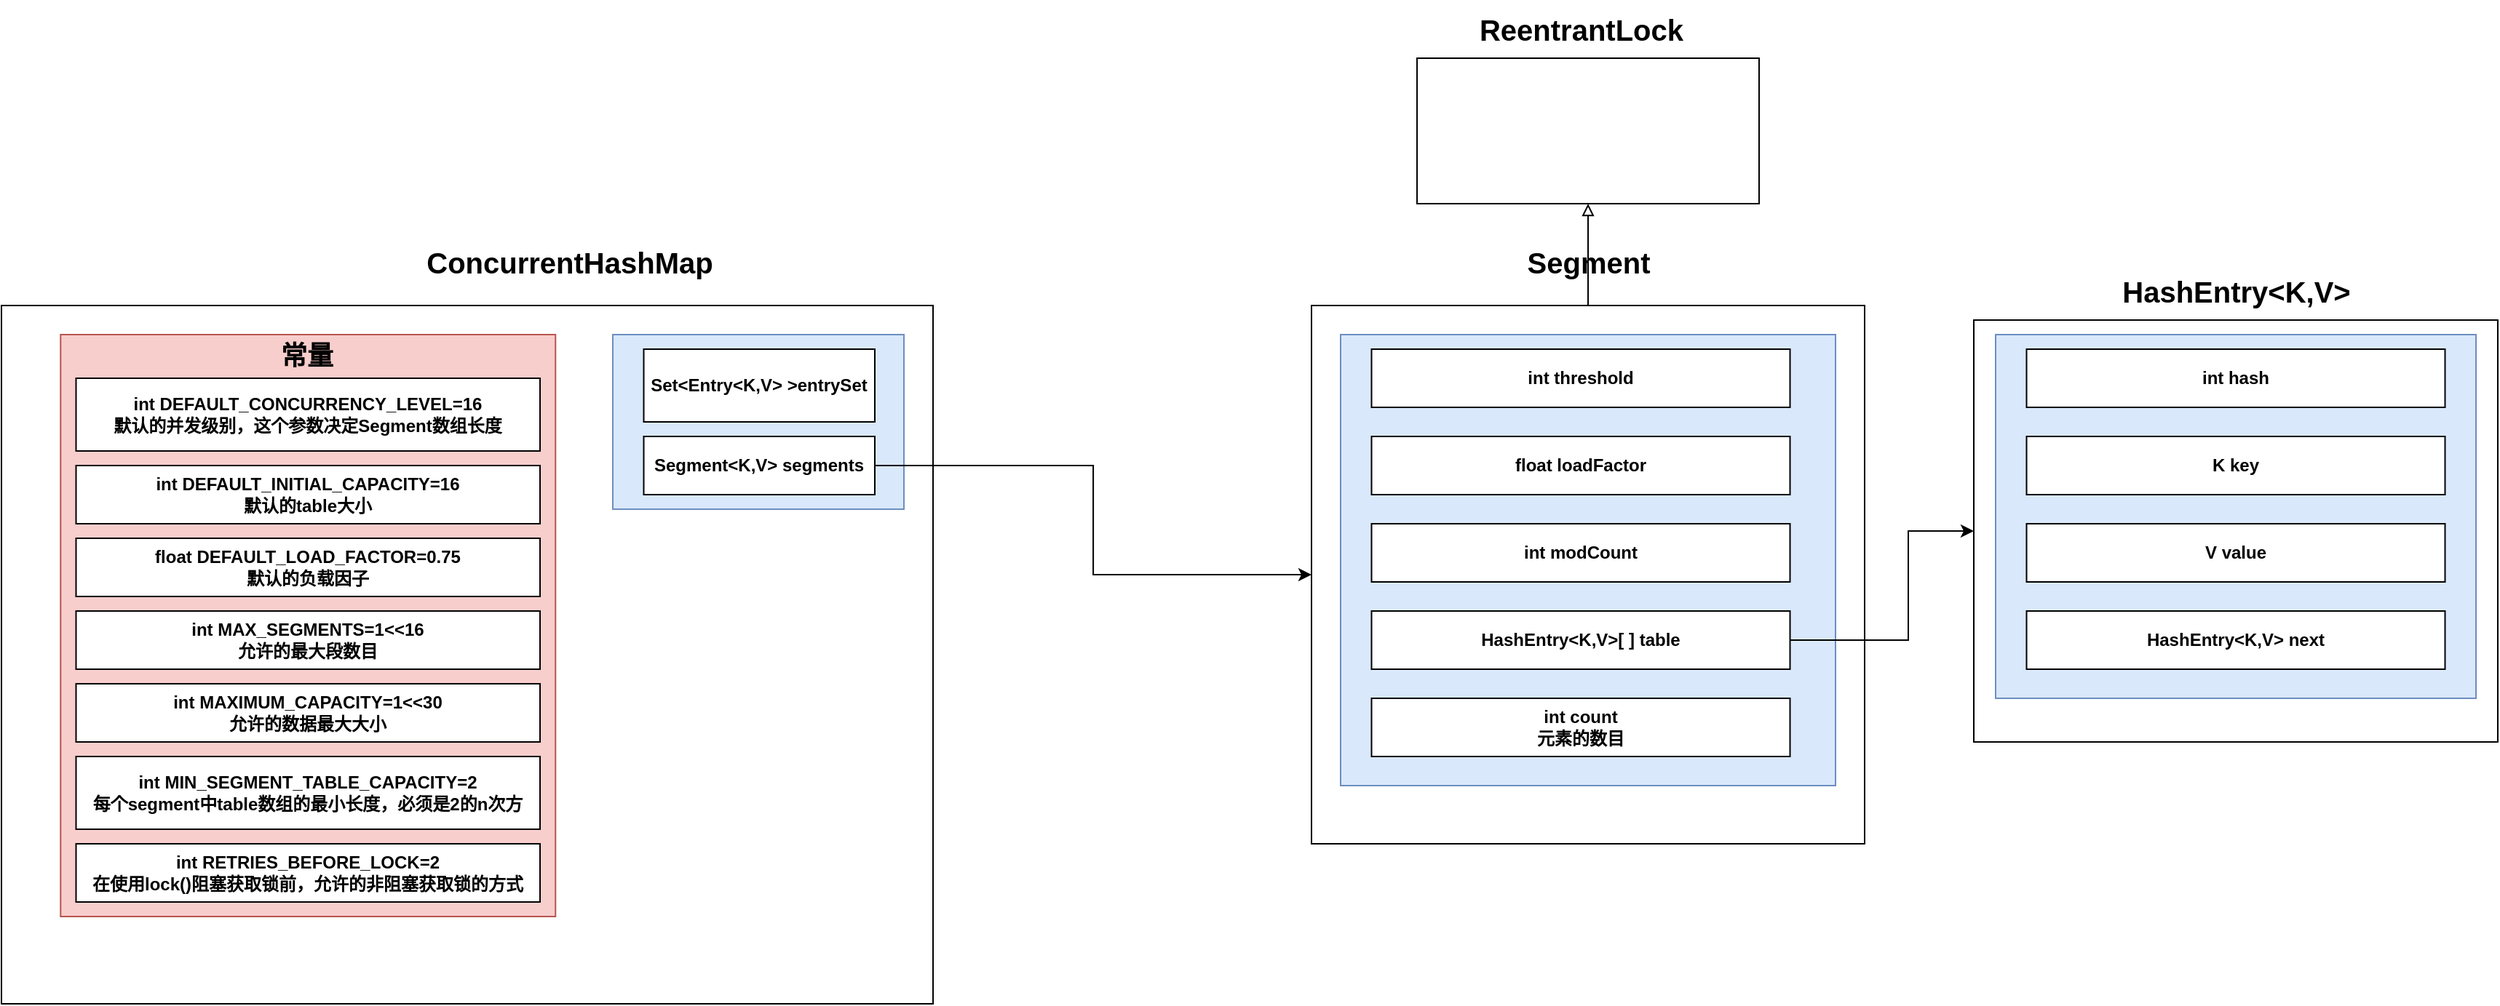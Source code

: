 <mxfile version="16.0.0" type="device"><diagram id="CHp2bhH4cSKFBbB1pREz" name="第 1 页"><mxGraphModel dx="1298" dy="892" grid="1" gridSize="10" guides="1" tooltips="1" connect="1" arrows="1" fold="1" page="1" pageScale="1" pageWidth="827" pageHeight="1169" math="0" shadow="0"><root><mxCell id="0"/><mxCell id="1" parent="0"/><mxCell id="19UiObgVhDwwae4mzDJN-1" value="" style="rounded=0;whiteSpace=wrap;html=1;" parent="1" vertex="1"><mxGeometry x="200" y="220" width="640" height="480" as="geometry"/></mxCell><mxCell id="19UiObgVhDwwae4mzDJN-2" value="&lt;b&gt;&lt;font style=&quot;font-size: 20px&quot;&gt;ConcurrentHashMap&lt;/font&gt;&lt;/b&gt;" style="text;html=1;strokeColor=none;fillColor=none;align=center;verticalAlign=middle;whiteSpace=wrap;rounded=0;" parent="1" vertex="1"><mxGeometry x="467.5" y="170" width="245" height="40" as="geometry"/></mxCell><mxCell id="19UiObgVhDwwae4mzDJN-3" value="" style="rounded=0;whiteSpace=wrap;html=1;fillColor=#f8cecc;strokeColor=#b85450;" parent="1" vertex="1"><mxGeometry x="240.63" y="240" width="340" height="400" as="geometry"/></mxCell><mxCell id="19UiObgVhDwwae4mzDJN-4" value="&lt;b&gt;int DEFAULT_CONCURRENCY_LEVEL=16&lt;br&gt;默认的并发级别，这个参数决定Segment数组长度&lt;/b&gt;" style="rounded=0;whiteSpace=wrap;html=1;" parent="1" vertex="1"><mxGeometry x="251.25" y="270" width="318.75" height="50" as="geometry"/></mxCell><mxCell id="19UiObgVhDwwae4mzDJN-5" value="&lt;b&gt;int DEFAULT_INITIAL_CAPACITY=16&lt;br&gt;默认的table大小&lt;br&gt;&lt;/b&gt;" style="rounded=0;whiteSpace=wrap;html=1;" parent="1" vertex="1"><mxGeometry x="251.25" y="330" width="318.75" height="40" as="geometry"/></mxCell><mxCell id="19UiObgVhDwwae4mzDJN-6" value="&lt;b&gt;&lt;font style=&quot;font-size: 18px&quot;&gt;常量&lt;/font&gt;&lt;/b&gt;" style="text;html=1;strokeColor=none;fillColor=none;align=center;verticalAlign=middle;whiteSpace=wrap;rounded=0;" parent="1" vertex="1"><mxGeometry x="370" y="240" width="80" height="30" as="geometry"/></mxCell><mxCell id="19UiObgVhDwwae4mzDJN-7" value="&lt;b&gt;float DEFAULT_LOAD_FACTOR=0.75&lt;br&gt;默认的负载因子&lt;br&gt;&lt;/b&gt;" style="rounded=0;whiteSpace=wrap;html=1;" parent="1" vertex="1"><mxGeometry x="251.25" y="380" width="318.75" height="40" as="geometry"/></mxCell><mxCell id="19UiObgVhDwwae4mzDJN-8" value="&lt;b&gt;int MAX_SEGMENTS=1&amp;lt;&amp;lt;16&lt;br&gt;允许的最大段数目&lt;br&gt;&lt;/b&gt;" style="rounded=0;whiteSpace=wrap;html=1;" parent="1" vertex="1"><mxGeometry x="251.25" y="430" width="318.75" height="40" as="geometry"/></mxCell><mxCell id="19UiObgVhDwwae4mzDJN-9" value="&lt;b&gt;int MAXIMUM_CAPACITY=1&amp;lt;&amp;lt;30&lt;br&gt;允许的数据最大大小&lt;br&gt;&lt;/b&gt;" style="rounded=0;whiteSpace=wrap;html=1;" parent="1" vertex="1"><mxGeometry x="251.25" y="480" width="318.75" height="40" as="geometry"/></mxCell><mxCell id="19UiObgVhDwwae4mzDJN-10" value="&lt;b&gt;int MIN_SEGMENT_TABLE_CAPACITY=2&lt;br&gt;每个segment中table数组的最小长度，必须是2的n次方&lt;br&gt;&lt;/b&gt;" style="rounded=0;whiteSpace=wrap;html=1;" parent="1" vertex="1"><mxGeometry x="251.25" y="530" width="318.75" height="50" as="geometry"/></mxCell><mxCell id="19UiObgVhDwwae4mzDJN-11" value="&lt;b&gt;int RETRIES_BEFORE_LOCK=2&lt;br&gt;在使用lock()阻塞获取锁前，允许的非阻塞获取锁的方式&lt;br&gt;&lt;/b&gt;" style="rounded=0;whiteSpace=wrap;html=1;" parent="1" vertex="1"><mxGeometry x="251.25" y="590" width="318.75" height="40" as="geometry"/></mxCell><mxCell id="19UiObgVhDwwae4mzDJN-12" value="" style="rounded=0;whiteSpace=wrap;html=1;fillColor=#dae8fc;strokeColor=#6c8ebf;" parent="1" vertex="1"><mxGeometry x="620" y="240" width="200" height="120" as="geometry"/></mxCell><mxCell id="19UiObgVhDwwae4mzDJN-13" value="&lt;b&gt;Set&amp;lt;Entry&amp;lt;K,V&amp;gt; &amp;gt;entrySet&lt;br&gt;&lt;/b&gt;" style="rounded=0;whiteSpace=wrap;html=1;" parent="1" vertex="1"><mxGeometry x="641.25" y="250" width="158.75" height="50" as="geometry"/></mxCell><mxCell id="19UiObgVhDwwae4mzDJN-38" style="edgeStyle=orthogonalEdgeStyle;rounded=0;orthogonalLoop=1;jettySize=auto;html=1;exitX=1;exitY=0.5;exitDx=0;exitDy=0;" parent="1" source="19UiObgVhDwwae4mzDJN-14" target="19UiObgVhDwwae4mzDJN-21" edge="1"><mxGeometry relative="1" as="geometry"/></mxCell><mxCell id="19UiObgVhDwwae4mzDJN-14" value="&lt;b&gt;Segment&amp;lt;K,V&amp;gt; segments&lt;br&gt;&lt;/b&gt;" style="rounded=0;whiteSpace=wrap;html=1;" parent="1" vertex="1"><mxGeometry x="641.25" y="310" width="158.75" height="40" as="geometry"/></mxCell><mxCell id="RbIxHcJQvUN2mkGRQ5rU-3" style="edgeStyle=orthogonalEdgeStyle;rounded=0;orthogonalLoop=1;jettySize=auto;html=1;exitX=0.5;exitY=0;exitDx=0;exitDy=0;entryX=0.5;entryY=1;entryDx=0;entryDy=0;endArrow=block;endFill=0;" parent="1" source="19UiObgVhDwwae4mzDJN-21" target="RbIxHcJQvUN2mkGRQ5rU-1" edge="1"><mxGeometry relative="1" as="geometry"/></mxCell><mxCell id="19UiObgVhDwwae4mzDJN-21" value="" style="rounded=0;whiteSpace=wrap;html=1;" parent="1" vertex="1"><mxGeometry x="1100" y="220" width="380" height="370" as="geometry"/></mxCell><mxCell id="19UiObgVhDwwae4mzDJN-22" value="&lt;b&gt;&lt;font style=&quot;font-size: 20px&quot;&gt;Segment&lt;/font&gt;&lt;/b&gt;" style="text;html=1;strokeColor=none;fillColor=none;align=center;verticalAlign=middle;whiteSpace=wrap;rounded=0;" parent="1" vertex="1"><mxGeometry x="1167.5" y="170" width="245" height="40" as="geometry"/></mxCell><mxCell id="19UiObgVhDwwae4mzDJN-32" value="" style="rounded=0;whiteSpace=wrap;html=1;fillColor=#dae8fc;strokeColor=#6c8ebf;" parent="1" vertex="1"><mxGeometry x="1120" y="240" width="340" height="310" as="geometry"/></mxCell><mxCell id="19UiObgVhDwwae4mzDJN-33" value="&lt;b&gt;int threshold&lt;br&gt;&lt;/b&gt;" style="rounded=0;whiteSpace=wrap;html=1;" parent="1" vertex="1"><mxGeometry x="1141.25" y="250" width="287.5" height="40" as="geometry"/></mxCell><mxCell id="19UiObgVhDwwae4mzDJN-34" value="&lt;b&gt;float loadFactor&lt;br&gt;&lt;/b&gt;" style="rounded=0;whiteSpace=wrap;html=1;" parent="1" vertex="1"><mxGeometry x="1141.25" y="310" width="287.5" height="40" as="geometry"/></mxCell><mxCell id="19UiObgVhDwwae4mzDJN-35" value="&lt;b&gt;int modCount&lt;br&gt;&lt;/b&gt;" style="rounded=0;whiteSpace=wrap;html=1;" parent="1" vertex="1"><mxGeometry x="1141.25" y="370" width="287.5" height="40" as="geometry"/></mxCell><mxCell id="19UiObgVhDwwae4mzDJN-47" style="edgeStyle=orthogonalEdgeStyle;rounded=0;orthogonalLoop=1;jettySize=auto;html=1;exitX=1;exitY=0.5;exitDx=0;exitDy=0;entryX=0;entryY=0.5;entryDx=0;entryDy=0;" parent="1" source="19UiObgVhDwwae4mzDJN-36" target="19UiObgVhDwwae4mzDJN-39" edge="1"><mxGeometry relative="1" as="geometry"><Array as="points"><mxPoint x="1510" y="450"/><mxPoint x="1510" y="375"/></Array></mxGeometry></mxCell><mxCell id="19UiObgVhDwwae4mzDJN-36" value="&lt;b&gt;HashEntry&amp;lt;K,V&amp;gt;[ ] table&lt;br&gt;&lt;/b&gt;" style="rounded=0;whiteSpace=wrap;html=1;" parent="1" vertex="1"><mxGeometry x="1141.25" y="430" width="287.5" height="40" as="geometry"/></mxCell><mxCell id="19UiObgVhDwwae4mzDJN-37" value="&lt;b&gt;int count&lt;br&gt;元素的数目&lt;br&gt;&lt;/b&gt;" style="rounded=0;whiteSpace=wrap;html=1;" parent="1" vertex="1"><mxGeometry x="1141.25" y="490" width="287.5" height="40" as="geometry"/></mxCell><mxCell id="19UiObgVhDwwae4mzDJN-39" value="" style="rounded=0;whiteSpace=wrap;html=1;" parent="1" vertex="1"><mxGeometry x="1555" y="230" width="360" height="290" as="geometry"/></mxCell><mxCell id="19UiObgVhDwwae4mzDJN-40" value="&lt;b&gt;&lt;font style=&quot;font-size: 20px&quot;&gt;HashEntry&amp;lt;K,V&amp;gt;&lt;/font&gt;&lt;/b&gt;" style="text;html=1;strokeColor=none;fillColor=none;align=center;verticalAlign=middle;whiteSpace=wrap;rounded=0;" parent="1" vertex="1"><mxGeometry x="1612.5" y="190" width="245" height="40" as="geometry"/></mxCell><mxCell id="19UiObgVhDwwae4mzDJN-41" value="" style="rounded=0;whiteSpace=wrap;html=1;fillColor=#dae8fc;strokeColor=#6c8ebf;" parent="1" vertex="1"><mxGeometry x="1570" y="240" width="330" height="250" as="geometry"/></mxCell><mxCell id="19UiObgVhDwwae4mzDJN-42" value="&lt;b&gt;int hash&lt;br&gt;&lt;/b&gt;" style="rounded=0;whiteSpace=wrap;html=1;" parent="1" vertex="1"><mxGeometry x="1591.25" y="250" width="287.5" height="40" as="geometry"/></mxCell><mxCell id="19UiObgVhDwwae4mzDJN-43" value="&lt;b&gt;K key&lt;br&gt;&lt;/b&gt;" style="rounded=0;whiteSpace=wrap;html=1;" parent="1" vertex="1"><mxGeometry x="1591.25" y="310" width="287.5" height="40" as="geometry"/></mxCell><mxCell id="19UiObgVhDwwae4mzDJN-44" value="&lt;b&gt;V value&lt;br&gt;&lt;/b&gt;" style="rounded=0;whiteSpace=wrap;html=1;" parent="1" vertex="1"><mxGeometry x="1591.25" y="370" width="287.5" height="40" as="geometry"/></mxCell><mxCell id="19UiObgVhDwwae4mzDJN-45" value="&lt;b&gt;HashEntry&amp;lt;K,V&amp;gt; next&lt;br&gt;&lt;/b&gt;" style="rounded=0;whiteSpace=wrap;html=1;" parent="1" vertex="1"><mxGeometry x="1591.25" y="430" width="287.5" height="40" as="geometry"/></mxCell><mxCell id="RbIxHcJQvUN2mkGRQ5rU-1" value="" style="rounded=0;whiteSpace=wrap;html=1;" parent="1" vertex="1"><mxGeometry x="1172.5" y="50" width="235" height="100" as="geometry"/></mxCell><mxCell id="RbIxHcJQvUN2mkGRQ5rU-2" value="&lt;b&gt;&lt;font style=&quot;font-size: 20px&quot;&gt;ReentrantLock&lt;/font&gt;&lt;/b&gt;" style="text;html=1;strokeColor=none;fillColor=none;align=center;verticalAlign=middle;whiteSpace=wrap;rounded=0;" parent="1" vertex="1"><mxGeometry x="1162.5" y="10" width="245" height="40" as="geometry"/></mxCell></root></mxGraphModel></diagram></mxfile>